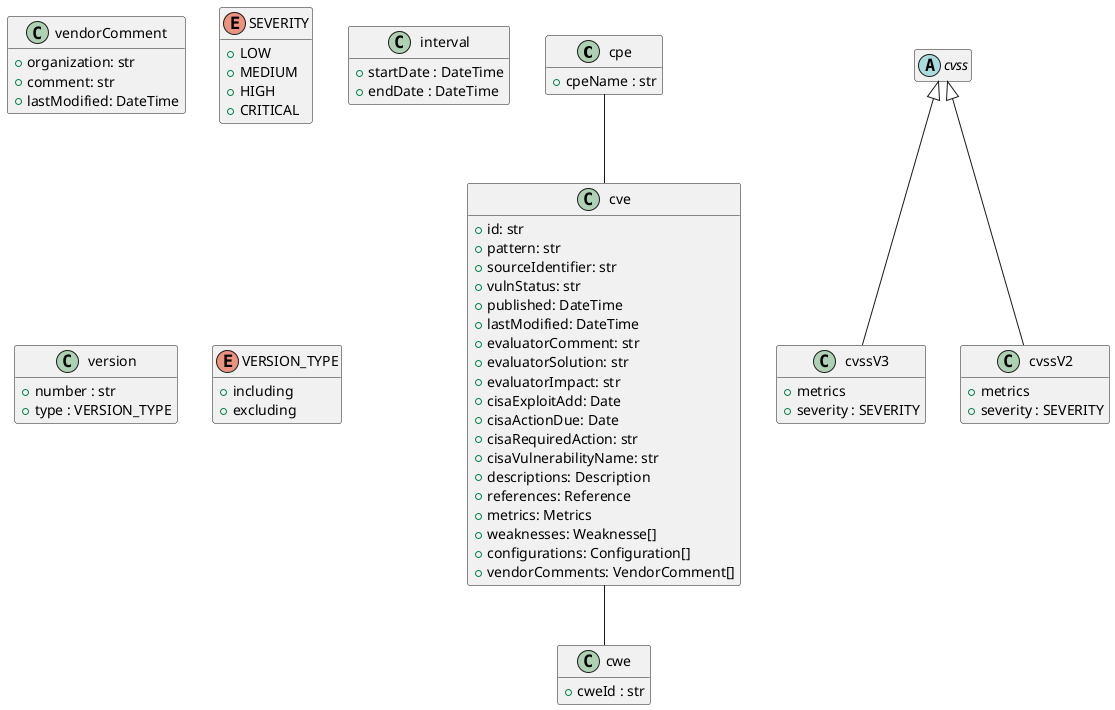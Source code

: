 @startuml

hide empty members

class cpe {
  + cpeName : str
}

class cve {
  + id: str
  + pattern: str
  + sourceIdentifier: str
  + vulnStatus: str
  + published: DateTime
  + lastModified: DateTime
  + evaluatorComment: str
  + evaluatorSolution: str
  + evaluatorImpact: str
  + cisaExploitAdd: Date
  + cisaActionDue: Date
  + cisaRequiredAction: str
  + cisaVulnerabilityName: str
  + descriptions: Description
  + references: Reference
  + metrics: Metrics
  + weaknesses: Weaknesse[]
  + configurations: Configuration[]
  + vendorComments: VendorComment[]
}

class vendorComment {
  + organization: str
  + comment: str
  + lastModified: DateTime
}


class cwe {
  + cweId : str
}

cpe -- cve
cve -- cwe

abstract class cvss

class cvssV3 extends cvss {
  + metrics
  + severity : SEVERITY
}

class cvssV2 extends cvss {
  + metrics
  + severity : SEVERITY
}

enum SEVERITY {
  + LOW
  + MEDIUM
  + HIGH
  + CRITICAL
}

class interval {
  + startDate : DateTime
  + endDate : DateTime
}

class version {
  + number : str
  + type : VERSION_TYPE
}

enum VERSION_TYPE {
  + including
  + excluding
}

@enduml